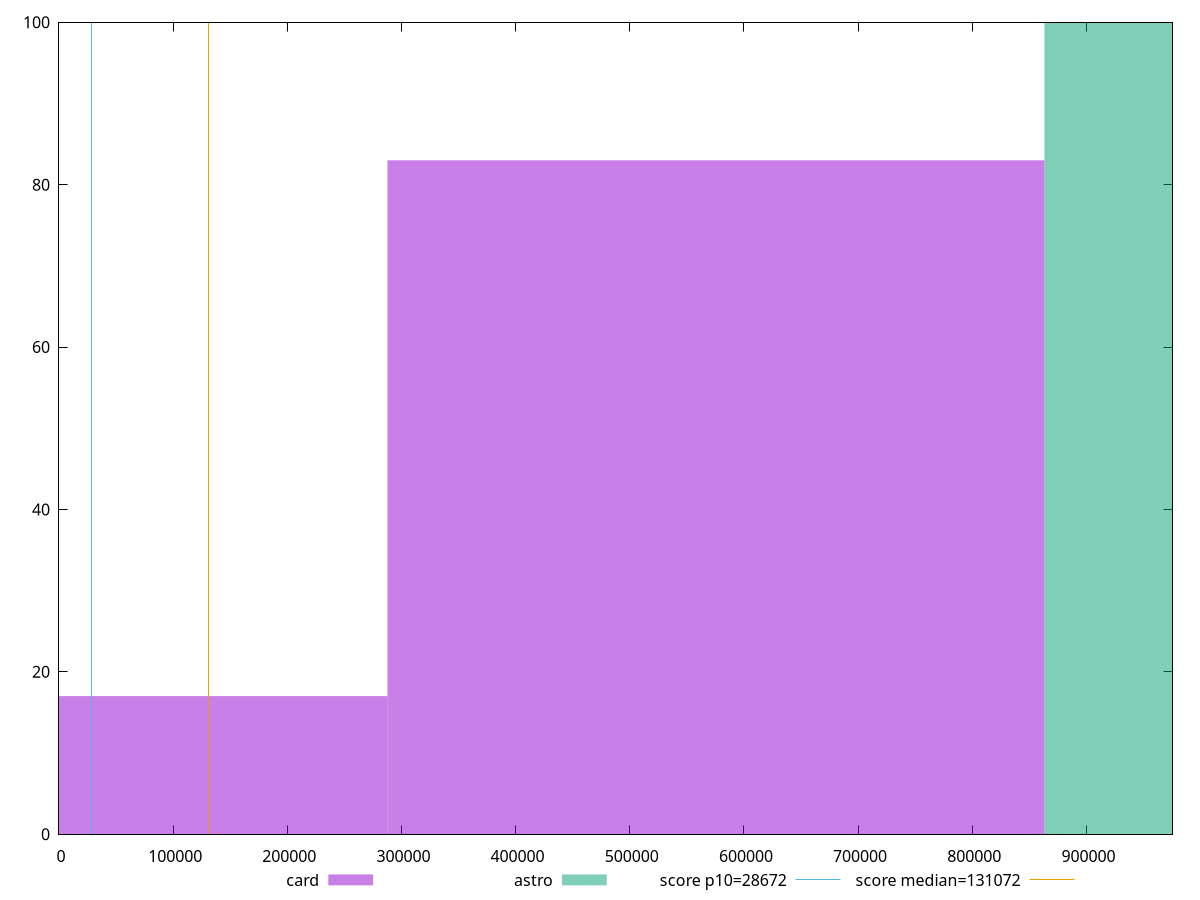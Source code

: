 reset

$card <<EOF
575494.5765845423 83
0 17
EOF

$astro <<EOF
1150989.1531690846 100
EOF

set key outside below
set boxwidth 575494.5765845423
set xrange [0:975441.3670861111]
set yrange [0:100]
set trange [0:100]
set style fill transparent solid 0.5 noborder

set parametric
set terminal svg size 640, 500 enhanced background rgb 'white'
set output "reports/report_00028_2021-02-24T12-49-42.674Z/uses-long-cache-ttl/comparison/histogram/2_vs_3.svg"

plot $card title "card" with boxes, \
     $astro title "astro" with boxes, \
     28672,t title "score p10=28672", \
     131072,t title "score median=131072"

reset

